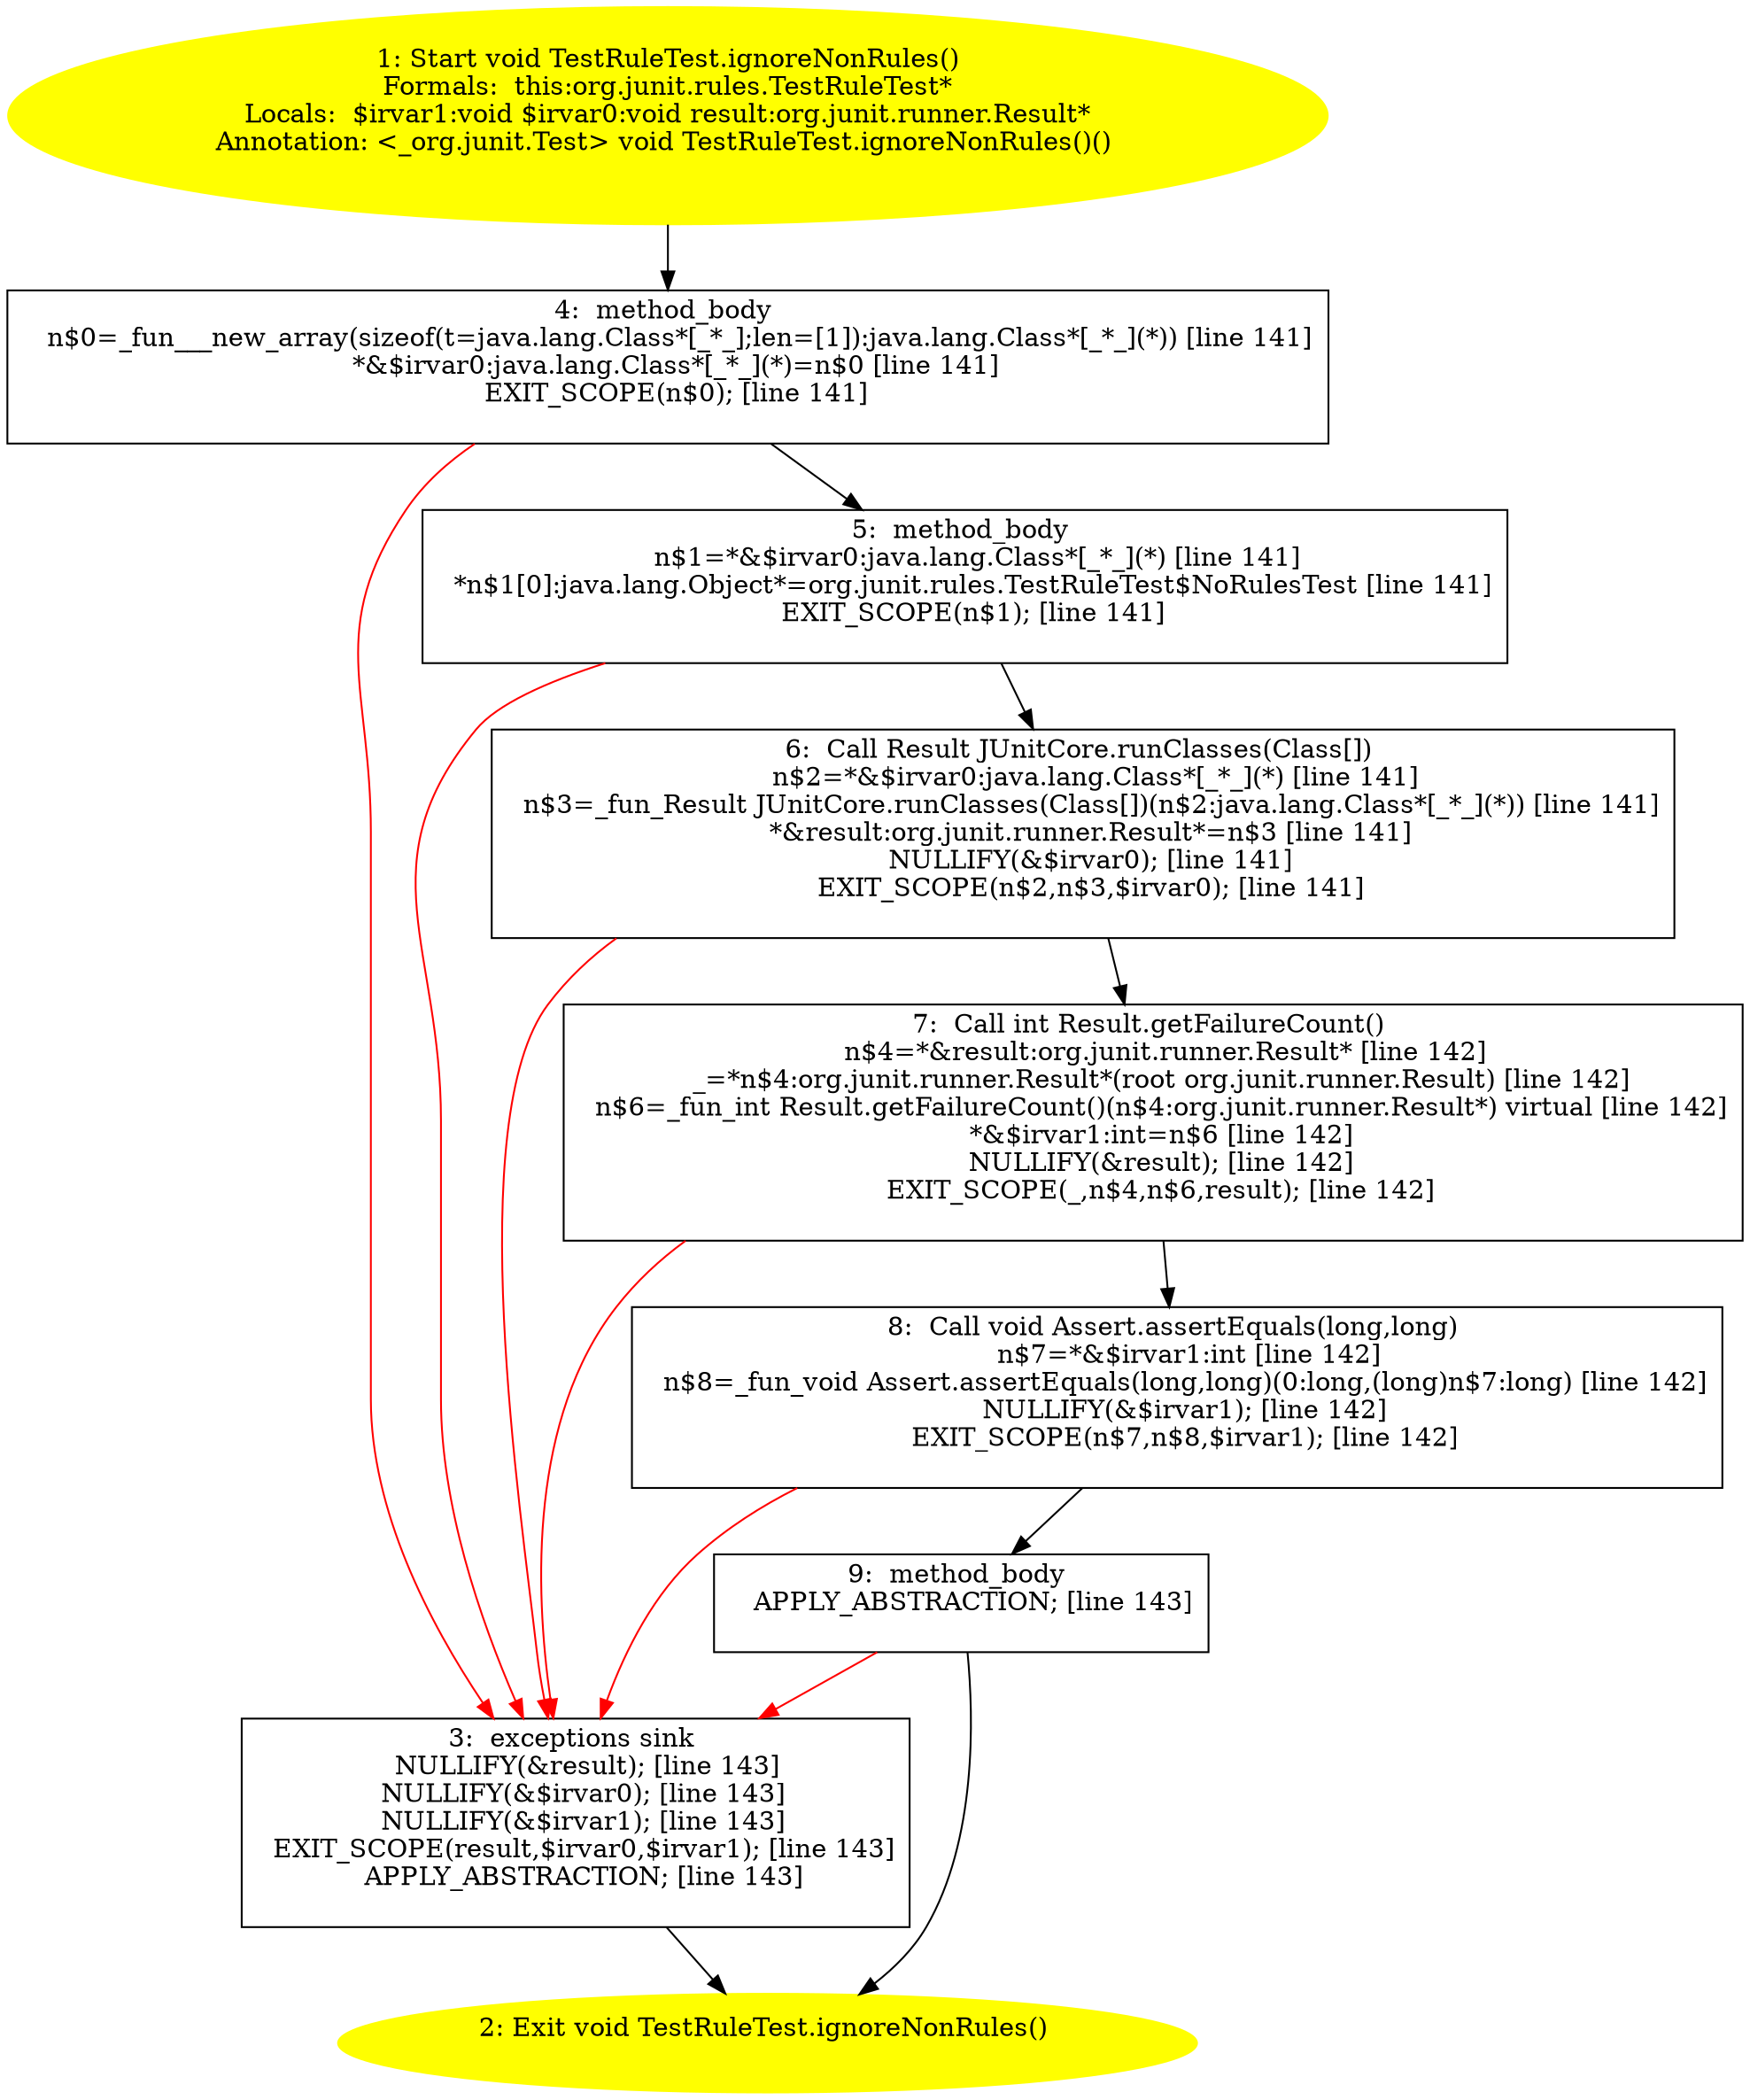 /* @generated */
digraph cfg {
"org.junit.rules.TestRuleTest.ignoreNonRules():void.e97ebe14b9edf13c4ab9b2f5f4a58d41_1" [label="1: Start void TestRuleTest.ignoreNonRules()\nFormals:  this:org.junit.rules.TestRuleTest*\nLocals:  $irvar1:void $irvar0:void result:org.junit.runner.Result*\nAnnotation: <_org.junit.Test> void TestRuleTest.ignoreNonRules()() \n  " color=yellow style=filled]
	

	 "org.junit.rules.TestRuleTest.ignoreNonRules():void.e97ebe14b9edf13c4ab9b2f5f4a58d41_1" -> "org.junit.rules.TestRuleTest.ignoreNonRules():void.e97ebe14b9edf13c4ab9b2f5f4a58d41_4" ;
"org.junit.rules.TestRuleTest.ignoreNonRules():void.e97ebe14b9edf13c4ab9b2f5f4a58d41_2" [label="2: Exit void TestRuleTest.ignoreNonRules() \n  " color=yellow style=filled]
	

"org.junit.rules.TestRuleTest.ignoreNonRules():void.e97ebe14b9edf13c4ab9b2f5f4a58d41_3" [label="3:  exceptions sink \n   NULLIFY(&result); [line 143]\n  NULLIFY(&$irvar0); [line 143]\n  NULLIFY(&$irvar1); [line 143]\n  EXIT_SCOPE(result,$irvar0,$irvar1); [line 143]\n  APPLY_ABSTRACTION; [line 143]\n " shape="box"]
	

	 "org.junit.rules.TestRuleTest.ignoreNonRules():void.e97ebe14b9edf13c4ab9b2f5f4a58d41_3" -> "org.junit.rules.TestRuleTest.ignoreNonRules():void.e97ebe14b9edf13c4ab9b2f5f4a58d41_2" ;
"org.junit.rules.TestRuleTest.ignoreNonRules():void.e97ebe14b9edf13c4ab9b2f5f4a58d41_4" [label="4:  method_body \n   n$0=_fun___new_array(sizeof(t=java.lang.Class*[_*_];len=[1]):java.lang.Class*[_*_](*)) [line 141]\n  *&$irvar0:java.lang.Class*[_*_](*)=n$0 [line 141]\n  EXIT_SCOPE(n$0); [line 141]\n " shape="box"]
	

	 "org.junit.rules.TestRuleTest.ignoreNonRules():void.e97ebe14b9edf13c4ab9b2f5f4a58d41_4" -> "org.junit.rules.TestRuleTest.ignoreNonRules():void.e97ebe14b9edf13c4ab9b2f5f4a58d41_5" ;
	 "org.junit.rules.TestRuleTest.ignoreNonRules():void.e97ebe14b9edf13c4ab9b2f5f4a58d41_4" -> "org.junit.rules.TestRuleTest.ignoreNonRules():void.e97ebe14b9edf13c4ab9b2f5f4a58d41_3" [color="red" ];
"org.junit.rules.TestRuleTest.ignoreNonRules():void.e97ebe14b9edf13c4ab9b2f5f4a58d41_5" [label="5:  method_body \n   n$1=*&$irvar0:java.lang.Class*[_*_](*) [line 141]\n  *n$1[0]:java.lang.Object*=org.junit.rules.TestRuleTest$NoRulesTest [line 141]\n  EXIT_SCOPE(n$1); [line 141]\n " shape="box"]
	

	 "org.junit.rules.TestRuleTest.ignoreNonRules():void.e97ebe14b9edf13c4ab9b2f5f4a58d41_5" -> "org.junit.rules.TestRuleTest.ignoreNonRules():void.e97ebe14b9edf13c4ab9b2f5f4a58d41_6" ;
	 "org.junit.rules.TestRuleTest.ignoreNonRules():void.e97ebe14b9edf13c4ab9b2f5f4a58d41_5" -> "org.junit.rules.TestRuleTest.ignoreNonRules():void.e97ebe14b9edf13c4ab9b2f5f4a58d41_3" [color="red" ];
"org.junit.rules.TestRuleTest.ignoreNonRules():void.e97ebe14b9edf13c4ab9b2f5f4a58d41_6" [label="6:  Call Result JUnitCore.runClasses(Class[]) \n   n$2=*&$irvar0:java.lang.Class*[_*_](*) [line 141]\n  n$3=_fun_Result JUnitCore.runClasses(Class[])(n$2:java.lang.Class*[_*_](*)) [line 141]\n  *&result:org.junit.runner.Result*=n$3 [line 141]\n  NULLIFY(&$irvar0); [line 141]\n  EXIT_SCOPE(n$2,n$3,$irvar0); [line 141]\n " shape="box"]
	

	 "org.junit.rules.TestRuleTest.ignoreNonRules():void.e97ebe14b9edf13c4ab9b2f5f4a58d41_6" -> "org.junit.rules.TestRuleTest.ignoreNonRules():void.e97ebe14b9edf13c4ab9b2f5f4a58d41_7" ;
	 "org.junit.rules.TestRuleTest.ignoreNonRules():void.e97ebe14b9edf13c4ab9b2f5f4a58d41_6" -> "org.junit.rules.TestRuleTest.ignoreNonRules():void.e97ebe14b9edf13c4ab9b2f5f4a58d41_3" [color="red" ];
"org.junit.rules.TestRuleTest.ignoreNonRules():void.e97ebe14b9edf13c4ab9b2f5f4a58d41_7" [label="7:  Call int Result.getFailureCount() \n   n$4=*&result:org.junit.runner.Result* [line 142]\n  _=*n$4:org.junit.runner.Result*(root org.junit.runner.Result) [line 142]\n  n$6=_fun_int Result.getFailureCount()(n$4:org.junit.runner.Result*) virtual [line 142]\n  *&$irvar1:int=n$6 [line 142]\n  NULLIFY(&result); [line 142]\n  EXIT_SCOPE(_,n$4,n$6,result); [line 142]\n " shape="box"]
	

	 "org.junit.rules.TestRuleTest.ignoreNonRules():void.e97ebe14b9edf13c4ab9b2f5f4a58d41_7" -> "org.junit.rules.TestRuleTest.ignoreNonRules():void.e97ebe14b9edf13c4ab9b2f5f4a58d41_8" ;
	 "org.junit.rules.TestRuleTest.ignoreNonRules():void.e97ebe14b9edf13c4ab9b2f5f4a58d41_7" -> "org.junit.rules.TestRuleTest.ignoreNonRules():void.e97ebe14b9edf13c4ab9b2f5f4a58d41_3" [color="red" ];
"org.junit.rules.TestRuleTest.ignoreNonRules():void.e97ebe14b9edf13c4ab9b2f5f4a58d41_8" [label="8:  Call void Assert.assertEquals(long,long) \n   n$7=*&$irvar1:int [line 142]\n  n$8=_fun_void Assert.assertEquals(long,long)(0:long,(long)n$7:long) [line 142]\n  NULLIFY(&$irvar1); [line 142]\n  EXIT_SCOPE(n$7,n$8,$irvar1); [line 142]\n " shape="box"]
	

	 "org.junit.rules.TestRuleTest.ignoreNonRules():void.e97ebe14b9edf13c4ab9b2f5f4a58d41_8" -> "org.junit.rules.TestRuleTest.ignoreNonRules():void.e97ebe14b9edf13c4ab9b2f5f4a58d41_9" ;
	 "org.junit.rules.TestRuleTest.ignoreNonRules():void.e97ebe14b9edf13c4ab9b2f5f4a58d41_8" -> "org.junit.rules.TestRuleTest.ignoreNonRules():void.e97ebe14b9edf13c4ab9b2f5f4a58d41_3" [color="red" ];
"org.junit.rules.TestRuleTest.ignoreNonRules():void.e97ebe14b9edf13c4ab9b2f5f4a58d41_9" [label="9:  method_body \n   APPLY_ABSTRACTION; [line 143]\n " shape="box"]
	

	 "org.junit.rules.TestRuleTest.ignoreNonRules():void.e97ebe14b9edf13c4ab9b2f5f4a58d41_9" -> "org.junit.rules.TestRuleTest.ignoreNonRules():void.e97ebe14b9edf13c4ab9b2f5f4a58d41_2" ;
	 "org.junit.rules.TestRuleTest.ignoreNonRules():void.e97ebe14b9edf13c4ab9b2f5f4a58d41_9" -> "org.junit.rules.TestRuleTest.ignoreNonRules():void.e97ebe14b9edf13c4ab9b2f5f4a58d41_3" [color="red" ];
}
